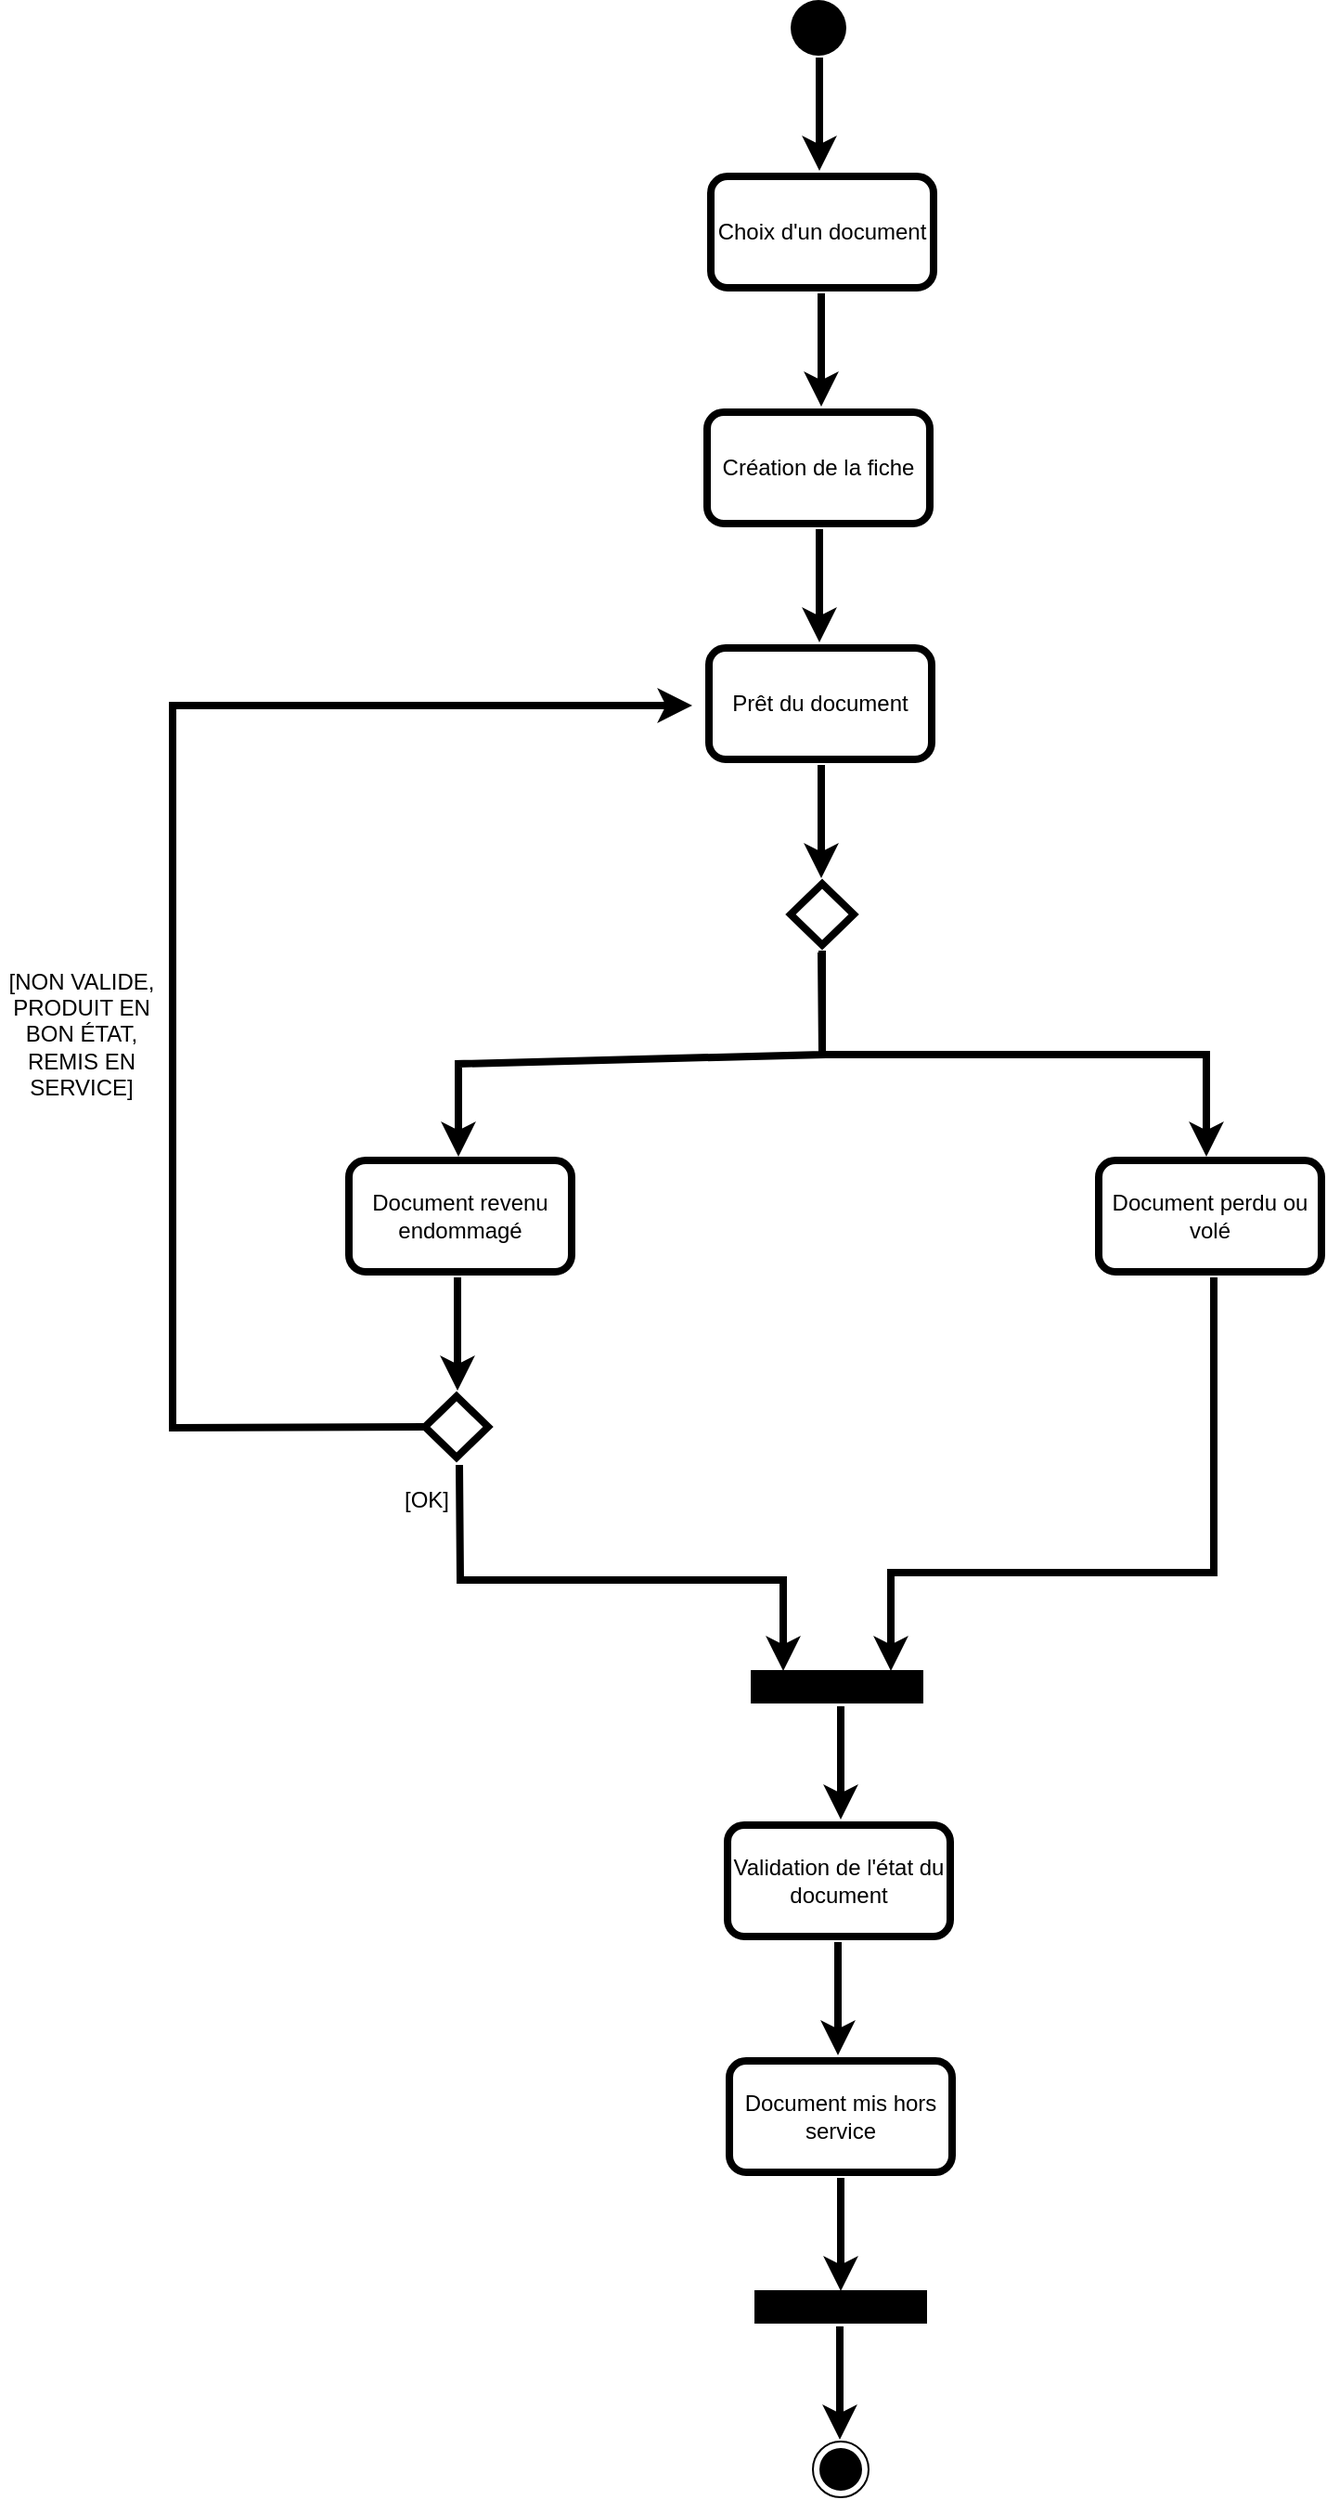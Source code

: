 <mxfile version="16.0.2" type="device"><diagram id="e4htTOb4WPEHo1qkFP02" name="Page-1"><mxGraphModel dx="1744" dy="2078" grid="0" gridSize="10" guides="1" tooltips="1" connect="1" arrows="1" fold="1" page="0" pageScale="1" pageWidth="827" pageHeight="1169" math="0" shadow="0"><root><mxCell id="0"/><mxCell id="1" parent="0"/><mxCell id="F3V0VxqPGPFG2wMTTbFc-1" value="" style="ellipse;fillColor=#000000;strokeColor=none;" vertex="1" parent="1"><mxGeometry x="284" y="-863" width="30" height="30" as="geometry"/></mxCell><mxCell id="F3V0VxqPGPFG2wMTTbFc-2" value="" style="endArrow=classic;html=1;rounded=0;strokeWidth=4;" edge="1" parent="1"><mxGeometry width="50" height="50" relative="1" as="geometry"><mxPoint x="299.5" y="-832" as="sourcePoint"/><mxPoint x="299.5" y="-771" as="targetPoint"/></mxGeometry></mxCell><mxCell id="F3V0VxqPGPFG2wMTTbFc-3" value="" style="endArrow=classic;html=1;rounded=0;strokeWidth=4;" edge="1" parent="1"><mxGeometry width="50" height="50" relative="1" as="geometry"><mxPoint x="300.5" y="-705" as="sourcePoint"/><mxPoint x="300.5" y="-644" as="targetPoint"/></mxGeometry></mxCell><mxCell id="F3V0VxqPGPFG2wMTTbFc-4" value="" style="endArrow=classic;html=1;rounded=0;strokeWidth=4;" edge="1" parent="1"><mxGeometry width="50" height="50" relative="1" as="geometry"><mxPoint x="299.5" y="-578" as="sourcePoint"/><mxPoint x="299.5" y="-517" as="targetPoint"/></mxGeometry></mxCell><mxCell id="F3V0VxqPGPFG2wMTTbFc-5" value="" style="endArrow=classic;html=1;rounded=0;strokeWidth=4;" edge="1" parent="1"><mxGeometry width="50" height="50" relative="1" as="geometry"><mxPoint x="300.5" y="-451" as="sourcePoint"/><mxPoint x="300.5" y="-390" as="targetPoint"/></mxGeometry></mxCell><mxCell id="F3V0VxqPGPFG2wMTTbFc-6" value="" style="endArrow=classic;html=1;rounded=0;strokeWidth=4;" edge="1" parent="1"><mxGeometry width="50" height="50" relative="1" as="geometry"><mxPoint x="300.5" y="-350" as="sourcePoint"/><mxPoint x="508" y="-240" as="targetPoint"/><Array as="points"><mxPoint x="301" y="-295"/><mxPoint x="508" y="-295"/></Array></mxGeometry></mxCell><mxCell id="F3V0VxqPGPFG2wMTTbFc-7" value="" style="endArrow=classic;html=1;rounded=0;strokeWidth=4;" edge="1" parent="1"><mxGeometry width="50" height="50" relative="1" as="geometry"><mxPoint x="301" y="-351" as="sourcePoint"/><mxPoint x="105" y="-240" as="targetPoint"/><Array as="points"><mxPoint x="301" y="-324"/><mxPoint x="301" y="-295"/><mxPoint x="105" y="-290"/></Array></mxGeometry></mxCell><mxCell id="F3V0VxqPGPFG2wMTTbFc-8" value="" style="endArrow=classic;html=1;rounded=0;strokeWidth=4;" edge="1" parent="1"><mxGeometry width="50" height="50" relative="1" as="geometry"><mxPoint x="105.5" y="-74" as="sourcePoint"/><mxPoint x="280" y="37" as="targetPoint"/><Array as="points"><mxPoint x="106" y="-12"/><mxPoint x="280" y="-12"/></Array></mxGeometry></mxCell><mxCell id="F3V0VxqPGPFG2wMTTbFc-9" value="" style="endArrow=classic;html=1;rounded=0;strokeWidth=4;" edge="1" parent="1"><mxGeometry width="50" height="50" relative="1" as="geometry"><mxPoint x="512" y="-175" as="sourcePoint"/><mxPoint x="338" y="37" as="targetPoint"/><Array as="points"><mxPoint x="512" y="-16"/><mxPoint x="338" y="-16"/></Array></mxGeometry></mxCell><mxCell id="F3V0VxqPGPFG2wMTTbFc-10" value="" style="endArrow=classic;html=1;rounded=0;strokeWidth=4;" edge="1" parent="1"><mxGeometry width="50" height="50" relative="1" as="geometry"><mxPoint x="311" y="310" as="sourcePoint"/><mxPoint x="311" y="371" as="targetPoint"/></mxGeometry></mxCell><mxCell id="F3V0VxqPGPFG2wMTTbFc-11" value="" style="endArrow=classic;html=1;rounded=0;strokeWidth=4;" edge="1" parent="1"><mxGeometry width="50" height="50" relative="1" as="geometry"><mxPoint x="310.5" y="390" as="sourcePoint"/><mxPoint x="310.5" y="451" as="targetPoint"/></mxGeometry></mxCell><mxCell id="F3V0VxqPGPFG2wMTTbFc-12" value="" style="endArrow=classic;html=1;rounded=0;strokeWidth=4;exitX=0;exitY=0.5;exitDx=0;exitDy=0;" edge="1" parent="1" source="F3V0VxqPGPFG2wMTTbFc-110"><mxGeometry width="50" height="50" relative="1" as="geometry"><mxPoint x="81" y="-92" as="sourcePoint"/><mxPoint x="231" y="-483" as="targetPoint"/><Array as="points"><mxPoint x="-49" y="-94"/><mxPoint x="-49" y="-483"/></Array></mxGeometry></mxCell><mxCell id="F3V0VxqPGPFG2wMTTbFc-28" value="" style="endArrow=classic;html=1;rounded=0;strokeWidth=4;" edge="1" parent="1"><mxGeometry width="50" height="50" relative="1" as="geometry"><mxPoint x="104.5" y="-175" as="sourcePoint"/><mxPoint x="104.5" y="-114" as="targetPoint"/></mxGeometry></mxCell><mxCell id="F3V0VxqPGPFG2wMTTbFc-29" value="Choix d'un document" style="rounded=1;whiteSpace=wrap;html=1;strokeWidth=4;" vertex="1" parent="1"><mxGeometry x="241" y="-768" width="120" height="60" as="geometry"/></mxCell><mxCell id="F3V0VxqPGPFG2wMTTbFc-40" value="Document mis hors service" style="rounded=1;whiteSpace=wrap;html=1;strokeWidth=4;" vertex="1" parent="1"><mxGeometry x="251" y="247" width="120" height="60" as="geometry"/></mxCell><mxCell id="F3V0VxqPGPFG2wMTTbFc-92" value="Document revenu endommagé" style="rounded=1;whiteSpace=wrap;html=1;strokeWidth=4;" vertex="1" parent="1"><mxGeometry x="46" y="-238" width="120" height="60" as="geometry"/></mxCell><mxCell id="F3V0VxqPGPFG2wMTTbFc-93" value="Document perdu ou volé" style="rounded=1;whiteSpace=wrap;html=1;strokeWidth=4;" vertex="1" parent="1"><mxGeometry x="450" y="-238" width="120" height="60" as="geometry"/></mxCell><mxCell id="F3V0VxqPGPFG2wMTTbFc-94" value="Prêt du document" style="rounded=1;whiteSpace=wrap;html=1;strokeWidth=4;" vertex="1" parent="1"><mxGeometry x="240" y="-514" width="120" height="60" as="geometry"/></mxCell><mxCell id="F3V0VxqPGPFG2wMTTbFc-95" value="Création de la fiche" style="rounded=1;whiteSpace=wrap;html=1;strokeWidth=4;" vertex="1" parent="1"><mxGeometry x="239" y="-641" width="120" height="60" as="geometry"/></mxCell><mxCell id="F3V0VxqPGPFG2wMTTbFc-96" value="" style="ellipse;html=1;shape=endState;fillColor=#000000;strokeColor=#000000;" vertex="1" parent="1"><mxGeometry x="296" y="452" width="30" height="30" as="geometry"/></mxCell><mxCell id="F3V0VxqPGPFG2wMTTbFc-110" value="" style="rhombus;whiteSpace=wrap;html=1;strokeWidth=4;" vertex="1" parent="1"><mxGeometry x="87" y="-111" width="34" height="33" as="geometry"/></mxCell><mxCell id="F3V0VxqPGPFG2wMTTbFc-111" value="" style="rhombus;whiteSpace=wrap;html=1;strokeWidth=4;" vertex="1" parent="1"><mxGeometry x="284" y="-387" width="34" height="33" as="geometry"/></mxCell><mxCell id="F3V0VxqPGPFG2wMTTbFc-112" value="[OK]" style="text;html=1;strokeColor=none;fillColor=none;align=center;verticalAlign=middle;whiteSpace=wrap;rounded=0;" vertex="1" parent="1"><mxGeometry x="58" y="-70" width="60" height="30" as="geometry"/></mxCell><mxCell id="F3V0VxqPGPFG2wMTTbFc-113" value="" style="html=1;points=[];perimeter=orthogonalPerimeter;fillColor=#000000;strokeColor=default;direction=south;strokeWidth=13;" vertex="1" parent="1"><mxGeometry x="271" y="377" width="80" height="5" as="geometry"/></mxCell><mxCell id="F3V0VxqPGPFG2wMTTbFc-114" value="[NON VALIDE, PRODUIT EN BON ÉTAT, REMIS EN SERVICE]" style="text;html=1;strokeColor=none;fillColor=none;align=center;verticalAlign=middle;whiteSpace=wrap;rounded=0;" vertex="1" parent="1"><mxGeometry x="-142" y="-352" width="88" height="91" as="geometry"/></mxCell><mxCell id="F3V0VxqPGPFG2wMTTbFc-115" value="" style="html=1;points=[];perimeter=orthogonalPerimeter;fillColor=#000000;strokeColor=default;direction=south;strokeWidth=13;" vertex="1" parent="1"><mxGeometry x="269" y="43" width="80" height="5" as="geometry"/></mxCell><mxCell id="F3V0VxqPGPFG2wMTTbFc-116" value="" style="endArrow=classic;html=1;rounded=0;strokeWidth=4;" edge="1" parent="1"><mxGeometry width="50" height="50" relative="1" as="geometry"><mxPoint x="311" y="56" as="sourcePoint"/><mxPoint x="311" y="117" as="targetPoint"/></mxGeometry></mxCell><mxCell id="F3V0VxqPGPFG2wMTTbFc-117" value="Validation de l'état du document" style="rounded=1;whiteSpace=wrap;html=1;strokeWidth=4;" vertex="1" parent="1"><mxGeometry x="250" y="120" width="120" height="60" as="geometry"/></mxCell><mxCell id="F3V0VxqPGPFG2wMTTbFc-118" value="" style="endArrow=classic;html=1;rounded=0;strokeWidth=4;" edge="1" parent="1"><mxGeometry width="50" height="50" relative="1" as="geometry"><mxPoint x="309.5" y="183" as="sourcePoint"/><mxPoint x="309.5" y="244" as="targetPoint"/></mxGeometry></mxCell></root></mxGraphModel></diagram></mxfile>